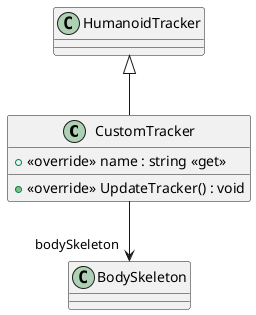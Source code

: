 @startuml
class CustomTracker {
    + <<override>> name : string <<get>>
    + <<override>> UpdateTracker() : void
}
HumanoidTracker <|-- CustomTracker
CustomTracker --> "bodySkeleton" BodySkeleton
@enduml
